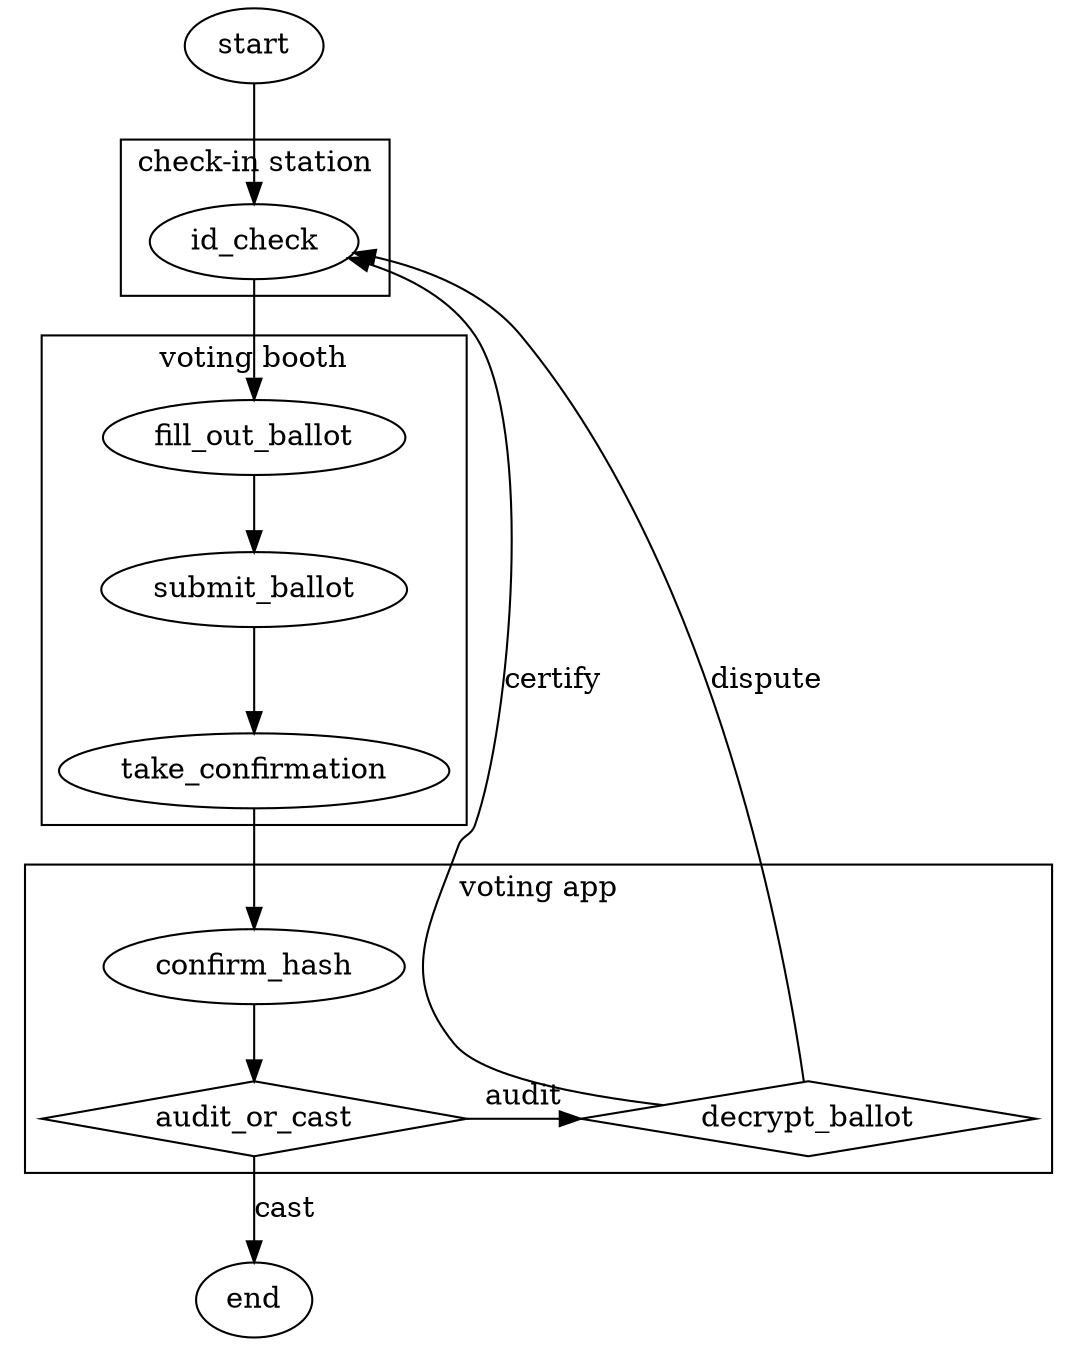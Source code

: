 digraph proposed_workflow {
  start -> id_check
  subgraph cluster_checkin {
    label="check-in station"
    // id_check -> mint_vip_nft
    id_check
  }
  subgraph cluster_votingbooth {
    label="voting booth"
    fill_out_ballot -> submit_ballot -> take_confirmation
  }
  subgraph cluster_phone {
    label="voting app"
    take_confirmation -> confirm_hash -> audit_or_cast
    decrypt_ballot [shape=diamond]
    audit_or_cast [shape=diamond]
    rank=same {audit_or_cast,decrypt_ballot}
    audit_or_cast -> decrypt_ballot [label="audit"]
  }
  // TODO separate post
  // subgraph cluster_checkout {
  //   label="check-out station"
  //   mint_personal_nfts
  // }
  // subgraph cluster_dispute {
  //   label="arbitration"
  //   dispute -> open_ballot_box -> id_check
  // }
  // TODO separate post
  // subgraph cluster_verify {
  //   label="verifier app"
  //   verify_tally -> mint_verifier_nft
  // }
  id_check -> fill_out_ballot
  // audit_or_cast -> mint_personal_nfts [label="cast"]
  audit_or_cast -> end [label="cast"]
  decrypt_ballot -> id_check [label="certify", weight=0]
  decrypt_ballot -> id_check [label="dispute", weight=0]
  // id_check -> mint_personal_nfts [style="dashed"] // leave without voting
  // mint_personal_nfts -> verify_tally
  // mint_personal_nfts -> end
  // mint_verifier_nft -> end
}
